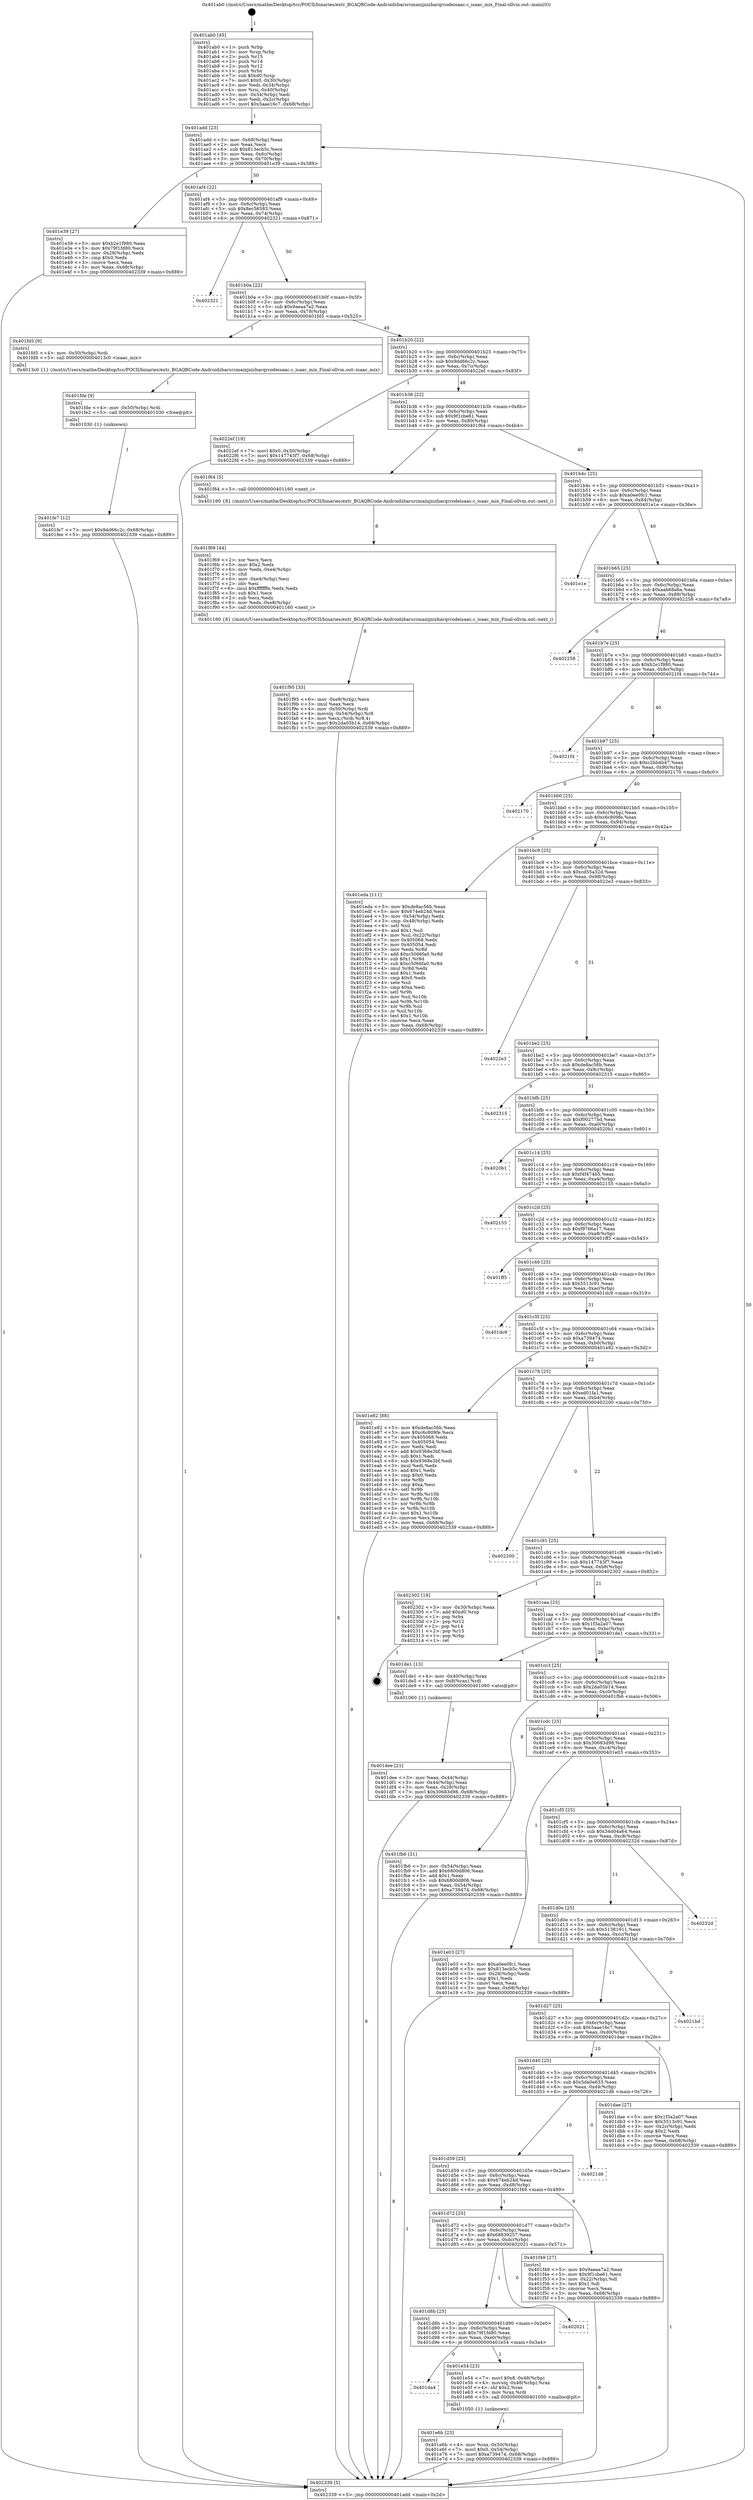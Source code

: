 digraph "0x401ab0" {
  label = "0x401ab0 (/mnt/c/Users/mathe/Desktop/tcc/POCII/binaries/extr_BGAQRCode-Androidzbarsrcmainjnizbarqrcodeisaac.c_isaac_mix_Final-ollvm.out::main(0))"
  labelloc = "t"
  node[shape=record]

  Entry [label="",width=0.3,height=0.3,shape=circle,fillcolor=black,style=filled]
  "0x401add" [label="{
     0x401add [23]\l
     | [instrs]\l
     &nbsp;&nbsp;0x401add \<+3\>: mov -0x68(%rbp),%eax\l
     &nbsp;&nbsp;0x401ae0 \<+2\>: mov %eax,%ecx\l
     &nbsp;&nbsp;0x401ae2 \<+6\>: sub $0x813ecb5c,%ecx\l
     &nbsp;&nbsp;0x401ae8 \<+3\>: mov %eax,-0x6c(%rbp)\l
     &nbsp;&nbsp;0x401aeb \<+3\>: mov %ecx,-0x70(%rbp)\l
     &nbsp;&nbsp;0x401aee \<+6\>: je 0000000000401e39 \<main+0x389\>\l
  }"]
  "0x401e39" [label="{
     0x401e39 [27]\l
     | [instrs]\l
     &nbsp;&nbsp;0x401e39 \<+5\>: mov $0xb2e1f980,%eax\l
     &nbsp;&nbsp;0x401e3e \<+5\>: mov $0x79f1fd80,%ecx\l
     &nbsp;&nbsp;0x401e43 \<+3\>: mov -0x28(%rbp),%edx\l
     &nbsp;&nbsp;0x401e46 \<+3\>: cmp $0x0,%edx\l
     &nbsp;&nbsp;0x401e49 \<+3\>: cmove %ecx,%eax\l
     &nbsp;&nbsp;0x401e4c \<+3\>: mov %eax,-0x68(%rbp)\l
     &nbsp;&nbsp;0x401e4f \<+5\>: jmp 0000000000402339 \<main+0x889\>\l
  }"]
  "0x401af4" [label="{
     0x401af4 [22]\l
     | [instrs]\l
     &nbsp;&nbsp;0x401af4 \<+5\>: jmp 0000000000401af9 \<main+0x49\>\l
     &nbsp;&nbsp;0x401af9 \<+3\>: mov -0x6c(%rbp),%eax\l
     &nbsp;&nbsp;0x401afc \<+5\>: sub $0x8ec56583,%eax\l
     &nbsp;&nbsp;0x401b01 \<+3\>: mov %eax,-0x74(%rbp)\l
     &nbsp;&nbsp;0x401b04 \<+6\>: je 0000000000402321 \<main+0x871\>\l
  }"]
  Exit [label="",width=0.3,height=0.3,shape=circle,fillcolor=black,style=filled,peripheries=2]
  "0x402321" [label="{
     0x402321\l
  }", style=dashed]
  "0x401b0a" [label="{
     0x401b0a [22]\l
     | [instrs]\l
     &nbsp;&nbsp;0x401b0a \<+5\>: jmp 0000000000401b0f \<main+0x5f\>\l
     &nbsp;&nbsp;0x401b0f \<+3\>: mov -0x6c(%rbp),%eax\l
     &nbsp;&nbsp;0x401b12 \<+5\>: sub $0x9aeaa7a2,%eax\l
     &nbsp;&nbsp;0x401b17 \<+3\>: mov %eax,-0x78(%rbp)\l
     &nbsp;&nbsp;0x401b1a \<+6\>: je 0000000000401fd5 \<main+0x525\>\l
  }"]
  "0x401fe7" [label="{
     0x401fe7 [12]\l
     | [instrs]\l
     &nbsp;&nbsp;0x401fe7 \<+7\>: movl $0x9dd66c2c,-0x68(%rbp)\l
     &nbsp;&nbsp;0x401fee \<+5\>: jmp 0000000000402339 \<main+0x889\>\l
  }"]
  "0x401fd5" [label="{
     0x401fd5 [9]\l
     | [instrs]\l
     &nbsp;&nbsp;0x401fd5 \<+4\>: mov -0x50(%rbp),%rdi\l
     &nbsp;&nbsp;0x401fd9 \<+5\>: call 00000000004013c0 \<isaac_mix\>\l
     | [calls]\l
     &nbsp;&nbsp;0x4013c0 \{1\} (/mnt/c/Users/mathe/Desktop/tcc/POCII/binaries/extr_BGAQRCode-Androidzbarsrcmainjnizbarqrcodeisaac.c_isaac_mix_Final-ollvm.out::isaac_mix)\l
  }"]
  "0x401b20" [label="{
     0x401b20 [22]\l
     | [instrs]\l
     &nbsp;&nbsp;0x401b20 \<+5\>: jmp 0000000000401b25 \<main+0x75\>\l
     &nbsp;&nbsp;0x401b25 \<+3\>: mov -0x6c(%rbp),%eax\l
     &nbsp;&nbsp;0x401b28 \<+5\>: sub $0x9dd66c2c,%eax\l
     &nbsp;&nbsp;0x401b2d \<+3\>: mov %eax,-0x7c(%rbp)\l
     &nbsp;&nbsp;0x401b30 \<+6\>: je 00000000004022ef \<main+0x83f\>\l
  }"]
  "0x401fde" [label="{
     0x401fde [9]\l
     | [instrs]\l
     &nbsp;&nbsp;0x401fde \<+4\>: mov -0x50(%rbp),%rdi\l
     &nbsp;&nbsp;0x401fe2 \<+5\>: call 0000000000401030 \<free@plt\>\l
     | [calls]\l
     &nbsp;&nbsp;0x401030 \{1\} (unknown)\l
  }"]
  "0x4022ef" [label="{
     0x4022ef [19]\l
     | [instrs]\l
     &nbsp;&nbsp;0x4022ef \<+7\>: movl $0x0,-0x30(%rbp)\l
     &nbsp;&nbsp;0x4022f6 \<+7\>: movl $0x147743f7,-0x68(%rbp)\l
     &nbsp;&nbsp;0x4022fd \<+5\>: jmp 0000000000402339 \<main+0x889\>\l
  }"]
  "0x401b36" [label="{
     0x401b36 [22]\l
     | [instrs]\l
     &nbsp;&nbsp;0x401b36 \<+5\>: jmp 0000000000401b3b \<main+0x8b\>\l
     &nbsp;&nbsp;0x401b3b \<+3\>: mov -0x6c(%rbp),%eax\l
     &nbsp;&nbsp;0x401b3e \<+5\>: sub $0x9f1cbe61,%eax\l
     &nbsp;&nbsp;0x401b43 \<+3\>: mov %eax,-0x80(%rbp)\l
     &nbsp;&nbsp;0x401b46 \<+6\>: je 0000000000401f64 \<main+0x4b4\>\l
  }"]
  "0x401f95" [label="{
     0x401f95 [33]\l
     | [instrs]\l
     &nbsp;&nbsp;0x401f95 \<+6\>: mov -0xe8(%rbp),%ecx\l
     &nbsp;&nbsp;0x401f9b \<+3\>: imul %eax,%ecx\l
     &nbsp;&nbsp;0x401f9e \<+4\>: mov -0x50(%rbp),%rdi\l
     &nbsp;&nbsp;0x401fa2 \<+4\>: movslq -0x54(%rbp),%r8\l
     &nbsp;&nbsp;0x401fa6 \<+4\>: mov %ecx,(%rdi,%r8,4)\l
     &nbsp;&nbsp;0x401faa \<+7\>: movl $0x2da05b14,-0x68(%rbp)\l
     &nbsp;&nbsp;0x401fb1 \<+5\>: jmp 0000000000402339 \<main+0x889\>\l
  }"]
  "0x401f64" [label="{
     0x401f64 [5]\l
     | [instrs]\l
     &nbsp;&nbsp;0x401f64 \<+5\>: call 0000000000401160 \<next_i\>\l
     | [calls]\l
     &nbsp;&nbsp;0x401160 \{8\} (/mnt/c/Users/mathe/Desktop/tcc/POCII/binaries/extr_BGAQRCode-Androidzbarsrcmainjnizbarqrcodeisaac.c_isaac_mix_Final-ollvm.out::next_i)\l
  }"]
  "0x401b4c" [label="{
     0x401b4c [25]\l
     | [instrs]\l
     &nbsp;&nbsp;0x401b4c \<+5\>: jmp 0000000000401b51 \<main+0xa1\>\l
     &nbsp;&nbsp;0x401b51 \<+3\>: mov -0x6c(%rbp),%eax\l
     &nbsp;&nbsp;0x401b54 \<+5\>: sub $0xa0ee0fc1,%eax\l
     &nbsp;&nbsp;0x401b59 \<+6\>: mov %eax,-0x84(%rbp)\l
     &nbsp;&nbsp;0x401b5f \<+6\>: je 0000000000401e1e \<main+0x36e\>\l
  }"]
  "0x401f69" [label="{
     0x401f69 [44]\l
     | [instrs]\l
     &nbsp;&nbsp;0x401f69 \<+2\>: xor %ecx,%ecx\l
     &nbsp;&nbsp;0x401f6b \<+5\>: mov $0x2,%edx\l
     &nbsp;&nbsp;0x401f70 \<+6\>: mov %edx,-0xe4(%rbp)\l
     &nbsp;&nbsp;0x401f76 \<+1\>: cltd\l
     &nbsp;&nbsp;0x401f77 \<+6\>: mov -0xe4(%rbp),%esi\l
     &nbsp;&nbsp;0x401f7d \<+2\>: idiv %esi\l
     &nbsp;&nbsp;0x401f7f \<+6\>: imul $0xfffffffe,%edx,%edx\l
     &nbsp;&nbsp;0x401f85 \<+3\>: sub $0x1,%ecx\l
     &nbsp;&nbsp;0x401f88 \<+2\>: sub %ecx,%edx\l
     &nbsp;&nbsp;0x401f8a \<+6\>: mov %edx,-0xe8(%rbp)\l
     &nbsp;&nbsp;0x401f90 \<+5\>: call 0000000000401160 \<next_i\>\l
     | [calls]\l
     &nbsp;&nbsp;0x401160 \{8\} (/mnt/c/Users/mathe/Desktop/tcc/POCII/binaries/extr_BGAQRCode-Androidzbarsrcmainjnizbarqrcodeisaac.c_isaac_mix_Final-ollvm.out::next_i)\l
  }"]
  "0x401e1e" [label="{
     0x401e1e\l
  }", style=dashed]
  "0x401b65" [label="{
     0x401b65 [25]\l
     | [instrs]\l
     &nbsp;&nbsp;0x401b65 \<+5\>: jmp 0000000000401b6a \<main+0xba\>\l
     &nbsp;&nbsp;0x401b6a \<+3\>: mov -0x6c(%rbp),%eax\l
     &nbsp;&nbsp;0x401b6d \<+5\>: sub $0xaab68a6a,%eax\l
     &nbsp;&nbsp;0x401b72 \<+6\>: mov %eax,-0x88(%rbp)\l
     &nbsp;&nbsp;0x401b78 \<+6\>: je 0000000000402258 \<main+0x7a8\>\l
  }"]
  "0x401e6b" [label="{
     0x401e6b [23]\l
     | [instrs]\l
     &nbsp;&nbsp;0x401e6b \<+4\>: mov %rax,-0x50(%rbp)\l
     &nbsp;&nbsp;0x401e6f \<+7\>: movl $0x0,-0x54(%rbp)\l
     &nbsp;&nbsp;0x401e76 \<+7\>: movl $0xa739474,-0x68(%rbp)\l
     &nbsp;&nbsp;0x401e7d \<+5\>: jmp 0000000000402339 \<main+0x889\>\l
  }"]
  "0x402258" [label="{
     0x402258\l
  }", style=dashed]
  "0x401b7e" [label="{
     0x401b7e [25]\l
     | [instrs]\l
     &nbsp;&nbsp;0x401b7e \<+5\>: jmp 0000000000401b83 \<main+0xd3\>\l
     &nbsp;&nbsp;0x401b83 \<+3\>: mov -0x6c(%rbp),%eax\l
     &nbsp;&nbsp;0x401b86 \<+5\>: sub $0xb2e1f980,%eax\l
     &nbsp;&nbsp;0x401b8b \<+6\>: mov %eax,-0x8c(%rbp)\l
     &nbsp;&nbsp;0x401b91 \<+6\>: je 00000000004021f4 \<main+0x744\>\l
  }"]
  "0x401da4" [label="{
     0x401da4\l
  }", style=dashed]
  "0x4021f4" [label="{
     0x4021f4\l
  }", style=dashed]
  "0x401b97" [label="{
     0x401b97 [25]\l
     | [instrs]\l
     &nbsp;&nbsp;0x401b97 \<+5\>: jmp 0000000000401b9c \<main+0xec\>\l
     &nbsp;&nbsp;0x401b9c \<+3\>: mov -0x6c(%rbp),%eax\l
     &nbsp;&nbsp;0x401b9f \<+5\>: sub $0xc2bb4b47,%eax\l
     &nbsp;&nbsp;0x401ba4 \<+6\>: mov %eax,-0x90(%rbp)\l
     &nbsp;&nbsp;0x401baa \<+6\>: je 0000000000402170 \<main+0x6c0\>\l
  }"]
  "0x401e54" [label="{
     0x401e54 [23]\l
     | [instrs]\l
     &nbsp;&nbsp;0x401e54 \<+7\>: movl $0x8,-0x48(%rbp)\l
     &nbsp;&nbsp;0x401e5b \<+4\>: movslq -0x48(%rbp),%rax\l
     &nbsp;&nbsp;0x401e5f \<+4\>: shl $0x2,%rax\l
     &nbsp;&nbsp;0x401e63 \<+3\>: mov %rax,%rdi\l
     &nbsp;&nbsp;0x401e66 \<+5\>: call 0000000000401050 \<malloc@plt\>\l
     | [calls]\l
     &nbsp;&nbsp;0x401050 \{1\} (unknown)\l
  }"]
  "0x402170" [label="{
     0x402170\l
  }", style=dashed]
  "0x401bb0" [label="{
     0x401bb0 [25]\l
     | [instrs]\l
     &nbsp;&nbsp;0x401bb0 \<+5\>: jmp 0000000000401bb5 \<main+0x105\>\l
     &nbsp;&nbsp;0x401bb5 \<+3\>: mov -0x6c(%rbp),%eax\l
     &nbsp;&nbsp;0x401bb8 \<+5\>: sub $0xc6c809fe,%eax\l
     &nbsp;&nbsp;0x401bbd \<+6\>: mov %eax,-0x94(%rbp)\l
     &nbsp;&nbsp;0x401bc3 \<+6\>: je 0000000000401eda \<main+0x42a\>\l
  }"]
  "0x401d8b" [label="{
     0x401d8b [25]\l
     | [instrs]\l
     &nbsp;&nbsp;0x401d8b \<+5\>: jmp 0000000000401d90 \<main+0x2e0\>\l
     &nbsp;&nbsp;0x401d90 \<+3\>: mov -0x6c(%rbp),%eax\l
     &nbsp;&nbsp;0x401d93 \<+5\>: sub $0x79f1fd80,%eax\l
     &nbsp;&nbsp;0x401d98 \<+6\>: mov %eax,-0xe0(%rbp)\l
     &nbsp;&nbsp;0x401d9e \<+6\>: je 0000000000401e54 \<main+0x3a4\>\l
  }"]
  "0x401eda" [label="{
     0x401eda [111]\l
     | [instrs]\l
     &nbsp;&nbsp;0x401eda \<+5\>: mov $0xde8ac56b,%eax\l
     &nbsp;&nbsp;0x401edf \<+5\>: mov $0x674eb24d,%ecx\l
     &nbsp;&nbsp;0x401ee4 \<+3\>: mov -0x54(%rbp),%edx\l
     &nbsp;&nbsp;0x401ee7 \<+3\>: cmp -0x48(%rbp),%edx\l
     &nbsp;&nbsp;0x401eea \<+4\>: setl %sil\l
     &nbsp;&nbsp;0x401eee \<+4\>: and $0x1,%sil\l
     &nbsp;&nbsp;0x401ef2 \<+4\>: mov %sil,-0x22(%rbp)\l
     &nbsp;&nbsp;0x401ef6 \<+7\>: mov 0x405068,%edx\l
     &nbsp;&nbsp;0x401efd \<+7\>: mov 0x405054,%edi\l
     &nbsp;&nbsp;0x401f04 \<+3\>: mov %edx,%r8d\l
     &nbsp;&nbsp;0x401f07 \<+7\>: add $0xc5066fa0,%r8d\l
     &nbsp;&nbsp;0x401f0e \<+4\>: sub $0x1,%r8d\l
     &nbsp;&nbsp;0x401f12 \<+7\>: sub $0xc5066fa0,%r8d\l
     &nbsp;&nbsp;0x401f19 \<+4\>: imul %r8d,%edx\l
     &nbsp;&nbsp;0x401f1d \<+3\>: and $0x1,%edx\l
     &nbsp;&nbsp;0x401f20 \<+3\>: cmp $0x0,%edx\l
     &nbsp;&nbsp;0x401f23 \<+4\>: sete %sil\l
     &nbsp;&nbsp;0x401f27 \<+3\>: cmp $0xa,%edi\l
     &nbsp;&nbsp;0x401f2a \<+4\>: setl %r9b\l
     &nbsp;&nbsp;0x401f2e \<+3\>: mov %sil,%r10b\l
     &nbsp;&nbsp;0x401f31 \<+3\>: and %r9b,%r10b\l
     &nbsp;&nbsp;0x401f34 \<+3\>: xor %r9b,%sil\l
     &nbsp;&nbsp;0x401f37 \<+3\>: or %sil,%r10b\l
     &nbsp;&nbsp;0x401f3a \<+4\>: test $0x1,%r10b\l
     &nbsp;&nbsp;0x401f3e \<+3\>: cmovne %ecx,%eax\l
     &nbsp;&nbsp;0x401f41 \<+3\>: mov %eax,-0x68(%rbp)\l
     &nbsp;&nbsp;0x401f44 \<+5\>: jmp 0000000000402339 \<main+0x889\>\l
  }"]
  "0x401bc9" [label="{
     0x401bc9 [25]\l
     | [instrs]\l
     &nbsp;&nbsp;0x401bc9 \<+5\>: jmp 0000000000401bce \<main+0x11e\>\l
     &nbsp;&nbsp;0x401bce \<+3\>: mov -0x6c(%rbp),%eax\l
     &nbsp;&nbsp;0x401bd1 \<+5\>: sub $0xcd55a32d,%eax\l
     &nbsp;&nbsp;0x401bd6 \<+6\>: mov %eax,-0x98(%rbp)\l
     &nbsp;&nbsp;0x401bdc \<+6\>: je 00000000004022e3 \<main+0x833\>\l
  }"]
  "0x402021" [label="{
     0x402021\l
  }", style=dashed]
  "0x4022e3" [label="{
     0x4022e3\l
  }", style=dashed]
  "0x401be2" [label="{
     0x401be2 [25]\l
     | [instrs]\l
     &nbsp;&nbsp;0x401be2 \<+5\>: jmp 0000000000401be7 \<main+0x137\>\l
     &nbsp;&nbsp;0x401be7 \<+3\>: mov -0x6c(%rbp),%eax\l
     &nbsp;&nbsp;0x401bea \<+5\>: sub $0xde8ac56b,%eax\l
     &nbsp;&nbsp;0x401bef \<+6\>: mov %eax,-0x9c(%rbp)\l
     &nbsp;&nbsp;0x401bf5 \<+6\>: je 0000000000402315 \<main+0x865\>\l
  }"]
  "0x401d72" [label="{
     0x401d72 [25]\l
     | [instrs]\l
     &nbsp;&nbsp;0x401d72 \<+5\>: jmp 0000000000401d77 \<main+0x2c7\>\l
     &nbsp;&nbsp;0x401d77 \<+3\>: mov -0x6c(%rbp),%eax\l
     &nbsp;&nbsp;0x401d7a \<+5\>: sub $0x68839257,%eax\l
     &nbsp;&nbsp;0x401d7f \<+6\>: mov %eax,-0xdc(%rbp)\l
     &nbsp;&nbsp;0x401d85 \<+6\>: je 0000000000402021 \<main+0x571\>\l
  }"]
  "0x402315" [label="{
     0x402315\l
  }", style=dashed]
  "0x401bfb" [label="{
     0x401bfb [25]\l
     | [instrs]\l
     &nbsp;&nbsp;0x401bfb \<+5\>: jmp 0000000000401c00 \<main+0x150\>\l
     &nbsp;&nbsp;0x401c00 \<+3\>: mov -0x6c(%rbp),%eax\l
     &nbsp;&nbsp;0x401c03 \<+5\>: sub $0xf00277bd,%eax\l
     &nbsp;&nbsp;0x401c08 \<+6\>: mov %eax,-0xa0(%rbp)\l
     &nbsp;&nbsp;0x401c0e \<+6\>: je 00000000004020b1 \<main+0x601\>\l
  }"]
  "0x401f49" [label="{
     0x401f49 [27]\l
     | [instrs]\l
     &nbsp;&nbsp;0x401f49 \<+5\>: mov $0x9aeaa7a2,%eax\l
     &nbsp;&nbsp;0x401f4e \<+5\>: mov $0x9f1cbe61,%ecx\l
     &nbsp;&nbsp;0x401f53 \<+3\>: mov -0x22(%rbp),%dl\l
     &nbsp;&nbsp;0x401f56 \<+3\>: test $0x1,%dl\l
     &nbsp;&nbsp;0x401f59 \<+3\>: cmovne %ecx,%eax\l
     &nbsp;&nbsp;0x401f5c \<+3\>: mov %eax,-0x68(%rbp)\l
     &nbsp;&nbsp;0x401f5f \<+5\>: jmp 0000000000402339 \<main+0x889\>\l
  }"]
  "0x4020b1" [label="{
     0x4020b1\l
  }", style=dashed]
  "0x401c14" [label="{
     0x401c14 [25]\l
     | [instrs]\l
     &nbsp;&nbsp;0x401c14 \<+5\>: jmp 0000000000401c19 \<main+0x169\>\l
     &nbsp;&nbsp;0x401c19 \<+3\>: mov -0x6c(%rbp),%eax\l
     &nbsp;&nbsp;0x401c1c \<+5\>: sub $0xf4f474b5,%eax\l
     &nbsp;&nbsp;0x401c21 \<+6\>: mov %eax,-0xa4(%rbp)\l
     &nbsp;&nbsp;0x401c27 \<+6\>: je 0000000000402155 \<main+0x6a5\>\l
  }"]
  "0x401d59" [label="{
     0x401d59 [25]\l
     | [instrs]\l
     &nbsp;&nbsp;0x401d59 \<+5\>: jmp 0000000000401d5e \<main+0x2ae\>\l
     &nbsp;&nbsp;0x401d5e \<+3\>: mov -0x6c(%rbp),%eax\l
     &nbsp;&nbsp;0x401d61 \<+5\>: sub $0x674eb24d,%eax\l
     &nbsp;&nbsp;0x401d66 \<+6\>: mov %eax,-0xd8(%rbp)\l
     &nbsp;&nbsp;0x401d6c \<+6\>: je 0000000000401f49 \<main+0x499\>\l
  }"]
  "0x402155" [label="{
     0x402155\l
  }", style=dashed]
  "0x401c2d" [label="{
     0x401c2d [25]\l
     | [instrs]\l
     &nbsp;&nbsp;0x401c2d \<+5\>: jmp 0000000000401c32 \<main+0x182\>\l
     &nbsp;&nbsp;0x401c32 \<+3\>: mov -0x6c(%rbp),%eax\l
     &nbsp;&nbsp;0x401c35 \<+5\>: sub $0xf9766a17,%eax\l
     &nbsp;&nbsp;0x401c3a \<+6\>: mov %eax,-0xa8(%rbp)\l
     &nbsp;&nbsp;0x401c40 \<+6\>: je 0000000000401ff3 \<main+0x543\>\l
  }"]
  "0x4021d6" [label="{
     0x4021d6\l
  }", style=dashed]
  "0x401ff3" [label="{
     0x401ff3\l
  }", style=dashed]
  "0x401c46" [label="{
     0x401c46 [25]\l
     | [instrs]\l
     &nbsp;&nbsp;0x401c46 \<+5\>: jmp 0000000000401c4b \<main+0x19b\>\l
     &nbsp;&nbsp;0x401c4b \<+3\>: mov -0x6c(%rbp),%eax\l
     &nbsp;&nbsp;0x401c4e \<+5\>: sub $0x5513c91,%eax\l
     &nbsp;&nbsp;0x401c53 \<+6\>: mov %eax,-0xac(%rbp)\l
     &nbsp;&nbsp;0x401c59 \<+6\>: je 0000000000401dc9 \<main+0x319\>\l
  }"]
  "0x401dee" [label="{
     0x401dee [21]\l
     | [instrs]\l
     &nbsp;&nbsp;0x401dee \<+3\>: mov %eax,-0x44(%rbp)\l
     &nbsp;&nbsp;0x401df1 \<+3\>: mov -0x44(%rbp),%eax\l
     &nbsp;&nbsp;0x401df4 \<+3\>: mov %eax,-0x28(%rbp)\l
     &nbsp;&nbsp;0x401df7 \<+7\>: movl $0x30683d98,-0x68(%rbp)\l
     &nbsp;&nbsp;0x401dfe \<+5\>: jmp 0000000000402339 \<main+0x889\>\l
  }"]
  "0x401dc9" [label="{
     0x401dc9\l
  }", style=dashed]
  "0x401c5f" [label="{
     0x401c5f [25]\l
     | [instrs]\l
     &nbsp;&nbsp;0x401c5f \<+5\>: jmp 0000000000401c64 \<main+0x1b4\>\l
     &nbsp;&nbsp;0x401c64 \<+3\>: mov -0x6c(%rbp),%eax\l
     &nbsp;&nbsp;0x401c67 \<+5\>: sub $0xa739474,%eax\l
     &nbsp;&nbsp;0x401c6c \<+6\>: mov %eax,-0xb0(%rbp)\l
     &nbsp;&nbsp;0x401c72 \<+6\>: je 0000000000401e82 \<main+0x3d2\>\l
  }"]
  "0x401ab0" [label="{
     0x401ab0 [45]\l
     | [instrs]\l
     &nbsp;&nbsp;0x401ab0 \<+1\>: push %rbp\l
     &nbsp;&nbsp;0x401ab1 \<+3\>: mov %rsp,%rbp\l
     &nbsp;&nbsp;0x401ab4 \<+2\>: push %r15\l
     &nbsp;&nbsp;0x401ab6 \<+2\>: push %r14\l
     &nbsp;&nbsp;0x401ab8 \<+2\>: push %r12\l
     &nbsp;&nbsp;0x401aba \<+1\>: push %rbx\l
     &nbsp;&nbsp;0x401abb \<+7\>: sub $0xd0,%rsp\l
     &nbsp;&nbsp;0x401ac2 \<+7\>: movl $0x0,-0x30(%rbp)\l
     &nbsp;&nbsp;0x401ac9 \<+3\>: mov %edi,-0x34(%rbp)\l
     &nbsp;&nbsp;0x401acc \<+4\>: mov %rsi,-0x40(%rbp)\l
     &nbsp;&nbsp;0x401ad0 \<+3\>: mov -0x34(%rbp),%edi\l
     &nbsp;&nbsp;0x401ad3 \<+3\>: mov %edi,-0x2c(%rbp)\l
     &nbsp;&nbsp;0x401ad6 \<+7\>: movl $0x5aae16c7,-0x68(%rbp)\l
  }"]
  "0x401e82" [label="{
     0x401e82 [88]\l
     | [instrs]\l
     &nbsp;&nbsp;0x401e82 \<+5\>: mov $0xde8ac56b,%eax\l
     &nbsp;&nbsp;0x401e87 \<+5\>: mov $0xc6c809fe,%ecx\l
     &nbsp;&nbsp;0x401e8c \<+7\>: mov 0x405068,%edx\l
     &nbsp;&nbsp;0x401e93 \<+7\>: mov 0x405054,%esi\l
     &nbsp;&nbsp;0x401e9a \<+2\>: mov %edx,%edi\l
     &nbsp;&nbsp;0x401e9c \<+6\>: add $0x9368e3bf,%edi\l
     &nbsp;&nbsp;0x401ea2 \<+3\>: sub $0x1,%edi\l
     &nbsp;&nbsp;0x401ea5 \<+6\>: sub $0x9368e3bf,%edi\l
     &nbsp;&nbsp;0x401eab \<+3\>: imul %edi,%edx\l
     &nbsp;&nbsp;0x401eae \<+3\>: and $0x1,%edx\l
     &nbsp;&nbsp;0x401eb1 \<+3\>: cmp $0x0,%edx\l
     &nbsp;&nbsp;0x401eb4 \<+4\>: sete %r8b\l
     &nbsp;&nbsp;0x401eb8 \<+3\>: cmp $0xa,%esi\l
     &nbsp;&nbsp;0x401ebb \<+4\>: setl %r9b\l
     &nbsp;&nbsp;0x401ebf \<+3\>: mov %r8b,%r10b\l
     &nbsp;&nbsp;0x401ec2 \<+3\>: and %r9b,%r10b\l
     &nbsp;&nbsp;0x401ec5 \<+3\>: xor %r9b,%r8b\l
     &nbsp;&nbsp;0x401ec8 \<+3\>: or %r8b,%r10b\l
     &nbsp;&nbsp;0x401ecb \<+4\>: test $0x1,%r10b\l
     &nbsp;&nbsp;0x401ecf \<+3\>: cmovne %ecx,%eax\l
     &nbsp;&nbsp;0x401ed2 \<+3\>: mov %eax,-0x68(%rbp)\l
     &nbsp;&nbsp;0x401ed5 \<+5\>: jmp 0000000000402339 \<main+0x889\>\l
  }"]
  "0x401c78" [label="{
     0x401c78 [25]\l
     | [instrs]\l
     &nbsp;&nbsp;0x401c78 \<+5\>: jmp 0000000000401c7d \<main+0x1cd\>\l
     &nbsp;&nbsp;0x401c7d \<+3\>: mov -0x6c(%rbp),%eax\l
     &nbsp;&nbsp;0x401c80 \<+5\>: sub $0xed01fa1,%eax\l
     &nbsp;&nbsp;0x401c85 \<+6\>: mov %eax,-0xb4(%rbp)\l
     &nbsp;&nbsp;0x401c8b \<+6\>: je 0000000000402200 \<main+0x750\>\l
  }"]
  "0x402339" [label="{
     0x402339 [5]\l
     | [instrs]\l
     &nbsp;&nbsp;0x402339 \<+5\>: jmp 0000000000401add \<main+0x2d\>\l
  }"]
  "0x402200" [label="{
     0x402200\l
  }", style=dashed]
  "0x401c91" [label="{
     0x401c91 [25]\l
     | [instrs]\l
     &nbsp;&nbsp;0x401c91 \<+5\>: jmp 0000000000401c96 \<main+0x1e6\>\l
     &nbsp;&nbsp;0x401c96 \<+3\>: mov -0x6c(%rbp),%eax\l
     &nbsp;&nbsp;0x401c99 \<+5\>: sub $0x147743f7,%eax\l
     &nbsp;&nbsp;0x401c9e \<+6\>: mov %eax,-0xb8(%rbp)\l
     &nbsp;&nbsp;0x401ca4 \<+6\>: je 0000000000402302 \<main+0x852\>\l
  }"]
  "0x401d40" [label="{
     0x401d40 [25]\l
     | [instrs]\l
     &nbsp;&nbsp;0x401d40 \<+5\>: jmp 0000000000401d45 \<main+0x295\>\l
     &nbsp;&nbsp;0x401d45 \<+3\>: mov -0x6c(%rbp),%eax\l
     &nbsp;&nbsp;0x401d48 \<+5\>: sub $0x5da0e633,%eax\l
     &nbsp;&nbsp;0x401d4d \<+6\>: mov %eax,-0xd4(%rbp)\l
     &nbsp;&nbsp;0x401d53 \<+6\>: je 00000000004021d6 \<main+0x726\>\l
  }"]
  "0x402302" [label="{
     0x402302 [19]\l
     | [instrs]\l
     &nbsp;&nbsp;0x402302 \<+3\>: mov -0x30(%rbp),%eax\l
     &nbsp;&nbsp;0x402305 \<+7\>: add $0xd0,%rsp\l
     &nbsp;&nbsp;0x40230c \<+1\>: pop %rbx\l
     &nbsp;&nbsp;0x40230d \<+2\>: pop %r12\l
     &nbsp;&nbsp;0x40230f \<+2\>: pop %r14\l
     &nbsp;&nbsp;0x402311 \<+2\>: pop %r15\l
     &nbsp;&nbsp;0x402313 \<+1\>: pop %rbp\l
     &nbsp;&nbsp;0x402314 \<+1\>: ret\l
  }"]
  "0x401caa" [label="{
     0x401caa [25]\l
     | [instrs]\l
     &nbsp;&nbsp;0x401caa \<+5\>: jmp 0000000000401caf \<main+0x1ff\>\l
     &nbsp;&nbsp;0x401caf \<+3\>: mov -0x6c(%rbp),%eax\l
     &nbsp;&nbsp;0x401cb2 \<+5\>: sub $0x1f3a2a07,%eax\l
     &nbsp;&nbsp;0x401cb7 \<+6\>: mov %eax,-0xbc(%rbp)\l
     &nbsp;&nbsp;0x401cbd \<+6\>: je 0000000000401de1 \<main+0x331\>\l
  }"]
  "0x401dae" [label="{
     0x401dae [27]\l
     | [instrs]\l
     &nbsp;&nbsp;0x401dae \<+5\>: mov $0x1f3a2a07,%eax\l
     &nbsp;&nbsp;0x401db3 \<+5\>: mov $0x5513c91,%ecx\l
     &nbsp;&nbsp;0x401db8 \<+3\>: mov -0x2c(%rbp),%edx\l
     &nbsp;&nbsp;0x401dbb \<+3\>: cmp $0x2,%edx\l
     &nbsp;&nbsp;0x401dbe \<+3\>: cmovne %ecx,%eax\l
     &nbsp;&nbsp;0x401dc1 \<+3\>: mov %eax,-0x68(%rbp)\l
     &nbsp;&nbsp;0x401dc4 \<+5\>: jmp 0000000000402339 \<main+0x889\>\l
  }"]
  "0x401de1" [label="{
     0x401de1 [13]\l
     | [instrs]\l
     &nbsp;&nbsp;0x401de1 \<+4\>: mov -0x40(%rbp),%rax\l
     &nbsp;&nbsp;0x401de5 \<+4\>: mov 0x8(%rax),%rdi\l
     &nbsp;&nbsp;0x401de9 \<+5\>: call 0000000000401060 \<atoi@plt\>\l
     | [calls]\l
     &nbsp;&nbsp;0x401060 \{1\} (unknown)\l
  }"]
  "0x401cc3" [label="{
     0x401cc3 [25]\l
     | [instrs]\l
     &nbsp;&nbsp;0x401cc3 \<+5\>: jmp 0000000000401cc8 \<main+0x218\>\l
     &nbsp;&nbsp;0x401cc8 \<+3\>: mov -0x6c(%rbp),%eax\l
     &nbsp;&nbsp;0x401ccb \<+5\>: sub $0x2da05b14,%eax\l
     &nbsp;&nbsp;0x401cd0 \<+6\>: mov %eax,-0xc0(%rbp)\l
     &nbsp;&nbsp;0x401cd6 \<+6\>: je 0000000000401fb6 \<main+0x506\>\l
  }"]
  "0x401d27" [label="{
     0x401d27 [25]\l
     | [instrs]\l
     &nbsp;&nbsp;0x401d27 \<+5\>: jmp 0000000000401d2c \<main+0x27c\>\l
     &nbsp;&nbsp;0x401d2c \<+3\>: mov -0x6c(%rbp),%eax\l
     &nbsp;&nbsp;0x401d2f \<+5\>: sub $0x5aae16c7,%eax\l
     &nbsp;&nbsp;0x401d34 \<+6\>: mov %eax,-0xd0(%rbp)\l
     &nbsp;&nbsp;0x401d3a \<+6\>: je 0000000000401dae \<main+0x2fe\>\l
  }"]
  "0x401fb6" [label="{
     0x401fb6 [31]\l
     | [instrs]\l
     &nbsp;&nbsp;0x401fb6 \<+3\>: mov -0x54(%rbp),%eax\l
     &nbsp;&nbsp;0x401fb9 \<+5\>: add $0x6800d806,%eax\l
     &nbsp;&nbsp;0x401fbe \<+3\>: add $0x1,%eax\l
     &nbsp;&nbsp;0x401fc1 \<+5\>: sub $0x6800d806,%eax\l
     &nbsp;&nbsp;0x401fc6 \<+3\>: mov %eax,-0x54(%rbp)\l
     &nbsp;&nbsp;0x401fc9 \<+7\>: movl $0xa739474,-0x68(%rbp)\l
     &nbsp;&nbsp;0x401fd0 \<+5\>: jmp 0000000000402339 \<main+0x889\>\l
  }"]
  "0x401cdc" [label="{
     0x401cdc [25]\l
     | [instrs]\l
     &nbsp;&nbsp;0x401cdc \<+5\>: jmp 0000000000401ce1 \<main+0x231\>\l
     &nbsp;&nbsp;0x401ce1 \<+3\>: mov -0x6c(%rbp),%eax\l
     &nbsp;&nbsp;0x401ce4 \<+5\>: sub $0x30683d98,%eax\l
     &nbsp;&nbsp;0x401ce9 \<+6\>: mov %eax,-0xc4(%rbp)\l
     &nbsp;&nbsp;0x401cef \<+6\>: je 0000000000401e03 \<main+0x353\>\l
  }"]
  "0x4021bd" [label="{
     0x4021bd\l
  }", style=dashed]
  "0x401e03" [label="{
     0x401e03 [27]\l
     | [instrs]\l
     &nbsp;&nbsp;0x401e03 \<+5\>: mov $0xa0ee0fc1,%eax\l
     &nbsp;&nbsp;0x401e08 \<+5\>: mov $0x813ecb5c,%ecx\l
     &nbsp;&nbsp;0x401e0d \<+3\>: mov -0x28(%rbp),%edx\l
     &nbsp;&nbsp;0x401e10 \<+3\>: cmp $0x1,%edx\l
     &nbsp;&nbsp;0x401e13 \<+3\>: cmovl %ecx,%eax\l
     &nbsp;&nbsp;0x401e16 \<+3\>: mov %eax,-0x68(%rbp)\l
     &nbsp;&nbsp;0x401e19 \<+5\>: jmp 0000000000402339 \<main+0x889\>\l
  }"]
  "0x401cf5" [label="{
     0x401cf5 [25]\l
     | [instrs]\l
     &nbsp;&nbsp;0x401cf5 \<+5\>: jmp 0000000000401cfa \<main+0x24a\>\l
     &nbsp;&nbsp;0x401cfa \<+3\>: mov -0x6c(%rbp),%eax\l
     &nbsp;&nbsp;0x401cfd \<+5\>: sub $0x34d04a64,%eax\l
     &nbsp;&nbsp;0x401d02 \<+6\>: mov %eax,-0xc8(%rbp)\l
     &nbsp;&nbsp;0x401d08 \<+6\>: je 000000000040232d \<main+0x87d\>\l
  }"]
  "0x401d0e" [label="{
     0x401d0e [25]\l
     | [instrs]\l
     &nbsp;&nbsp;0x401d0e \<+5\>: jmp 0000000000401d13 \<main+0x263\>\l
     &nbsp;&nbsp;0x401d13 \<+3\>: mov -0x6c(%rbp),%eax\l
     &nbsp;&nbsp;0x401d16 \<+5\>: sub $0x51381911,%eax\l
     &nbsp;&nbsp;0x401d1b \<+6\>: mov %eax,-0xcc(%rbp)\l
     &nbsp;&nbsp;0x401d21 \<+6\>: je 00000000004021bd \<main+0x70d\>\l
  }"]
  "0x40232d" [label="{
     0x40232d\l
  }", style=dashed]
  Entry -> "0x401ab0" [label=" 1"]
  "0x401add" -> "0x401e39" [label=" 1"]
  "0x401add" -> "0x401af4" [label=" 50"]
  "0x402302" -> Exit [label=" 1"]
  "0x401af4" -> "0x402321" [label=" 0"]
  "0x401af4" -> "0x401b0a" [label=" 50"]
  "0x4022ef" -> "0x402339" [label=" 1"]
  "0x401b0a" -> "0x401fd5" [label=" 1"]
  "0x401b0a" -> "0x401b20" [label=" 49"]
  "0x401fe7" -> "0x402339" [label=" 1"]
  "0x401b20" -> "0x4022ef" [label=" 1"]
  "0x401b20" -> "0x401b36" [label=" 48"]
  "0x401fde" -> "0x401fe7" [label=" 1"]
  "0x401b36" -> "0x401f64" [label=" 8"]
  "0x401b36" -> "0x401b4c" [label=" 40"]
  "0x401fd5" -> "0x401fde" [label=" 1"]
  "0x401b4c" -> "0x401e1e" [label=" 0"]
  "0x401b4c" -> "0x401b65" [label=" 40"]
  "0x401fb6" -> "0x402339" [label=" 8"]
  "0x401b65" -> "0x402258" [label=" 0"]
  "0x401b65" -> "0x401b7e" [label=" 40"]
  "0x401f95" -> "0x402339" [label=" 8"]
  "0x401b7e" -> "0x4021f4" [label=" 0"]
  "0x401b7e" -> "0x401b97" [label=" 40"]
  "0x401f69" -> "0x401f95" [label=" 8"]
  "0x401b97" -> "0x402170" [label=" 0"]
  "0x401b97" -> "0x401bb0" [label=" 40"]
  "0x401f64" -> "0x401f69" [label=" 8"]
  "0x401bb0" -> "0x401eda" [label=" 9"]
  "0x401bb0" -> "0x401bc9" [label=" 31"]
  "0x401eda" -> "0x402339" [label=" 9"]
  "0x401bc9" -> "0x4022e3" [label=" 0"]
  "0x401bc9" -> "0x401be2" [label=" 31"]
  "0x401e82" -> "0x402339" [label=" 9"]
  "0x401be2" -> "0x402315" [label=" 0"]
  "0x401be2" -> "0x401bfb" [label=" 31"]
  "0x401e54" -> "0x401e6b" [label=" 1"]
  "0x401bfb" -> "0x4020b1" [label=" 0"]
  "0x401bfb" -> "0x401c14" [label=" 31"]
  "0x401d8b" -> "0x401da4" [label=" 0"]
  "0x401c14" -> "0x402155" [label=" 0"]
  "0x401c14" -> "0x401c2d" [label=" 31"]
  "0x401f49" -> "0x402339" [label=" 9"]
  "0x401c2d" -> "0x401ff3" [label=" 0"]
  "0x401c2d" -> "0x401c46" [label=" 31"]
  "0x401d72" -> "0x401d8b" [label=" 1"]
  "0x401c46" -> "0x401dc9" [label=" 0"]
  "0x401c46" -> "0x401c5f" [label=" 31"]
  "0x401e6b" -> "0x402339" [label=" 1"]
  "0x401c5f" -> "0x401e82" [label=" 9"]
  "0x401c5f" -> "0x401c78" [label=" 22"]
  "0x401d59" -> "0x401d72" [label=" 1"]
  "0x401c78" -> "0x402200" [label=" 0"]
  "0x401c78" -> "0x401c91" [label=" 22"]
  "0x401d59" -> "0x401f49" [label=" 9"]
  "0x401c91" -> "0x402302" [label=" 1"]
  "0x401c91" -> "0x401caa" [label=" 21"]
  "0x401d8b" -> "0x401e54" [label=" 1"]
  "0x401caa" -> "0x401de1" [label=" 1"]
  "0x401caa" -> "0x401cc3" [label=" 20"]
  "0x401d40" -> "0x401d59" [label=" 10"]
  "0x401cc3" -> "0x401fb6" [label=" 8"]
  "0x401cc3" -> "0x401cdc" [label=" 12"]
  "0x401d72" -> "0x402021" [label=" 0"]
  "0x401cdc" -> "0x401e03" [label=" 1"]
  "0x401cdc" -> "0x401cf5" [label=" 11"]
  "0x401e39" -> "0x402339" [label=" 1"]
  "0x401cf5" -> "0x40232d" [label=" 0"]
  "0x401cf5" -> "0x401d0e" [label=" 11"]
  "0x401e03" -> "0x402339" [label=" 1"]
  "0x401d0e" -> "0x4021bd" [label=" 0"]
  "0x401d0e" -> "0x401d27" [label=" 11"]
  "0x401d40" -> "0x4021d6" [label=" 0"]
  "0x401d27" -> "0x401dae" [label=" 1"]
  "0x401d27" -> "0x401d40" [label=" 10"]
  "0x401dae" -> "0x402339" [label=" 1"]
  "0x401ab0" -> "0x401add" [label=" 1"]
  "0x402339" -> "0x401add" [label=" 50"]
  "0x401de1" -> "0x401dee" [label=" 1"]
  "0x401dee" -> "0x402339" [label=" 1"]
}
